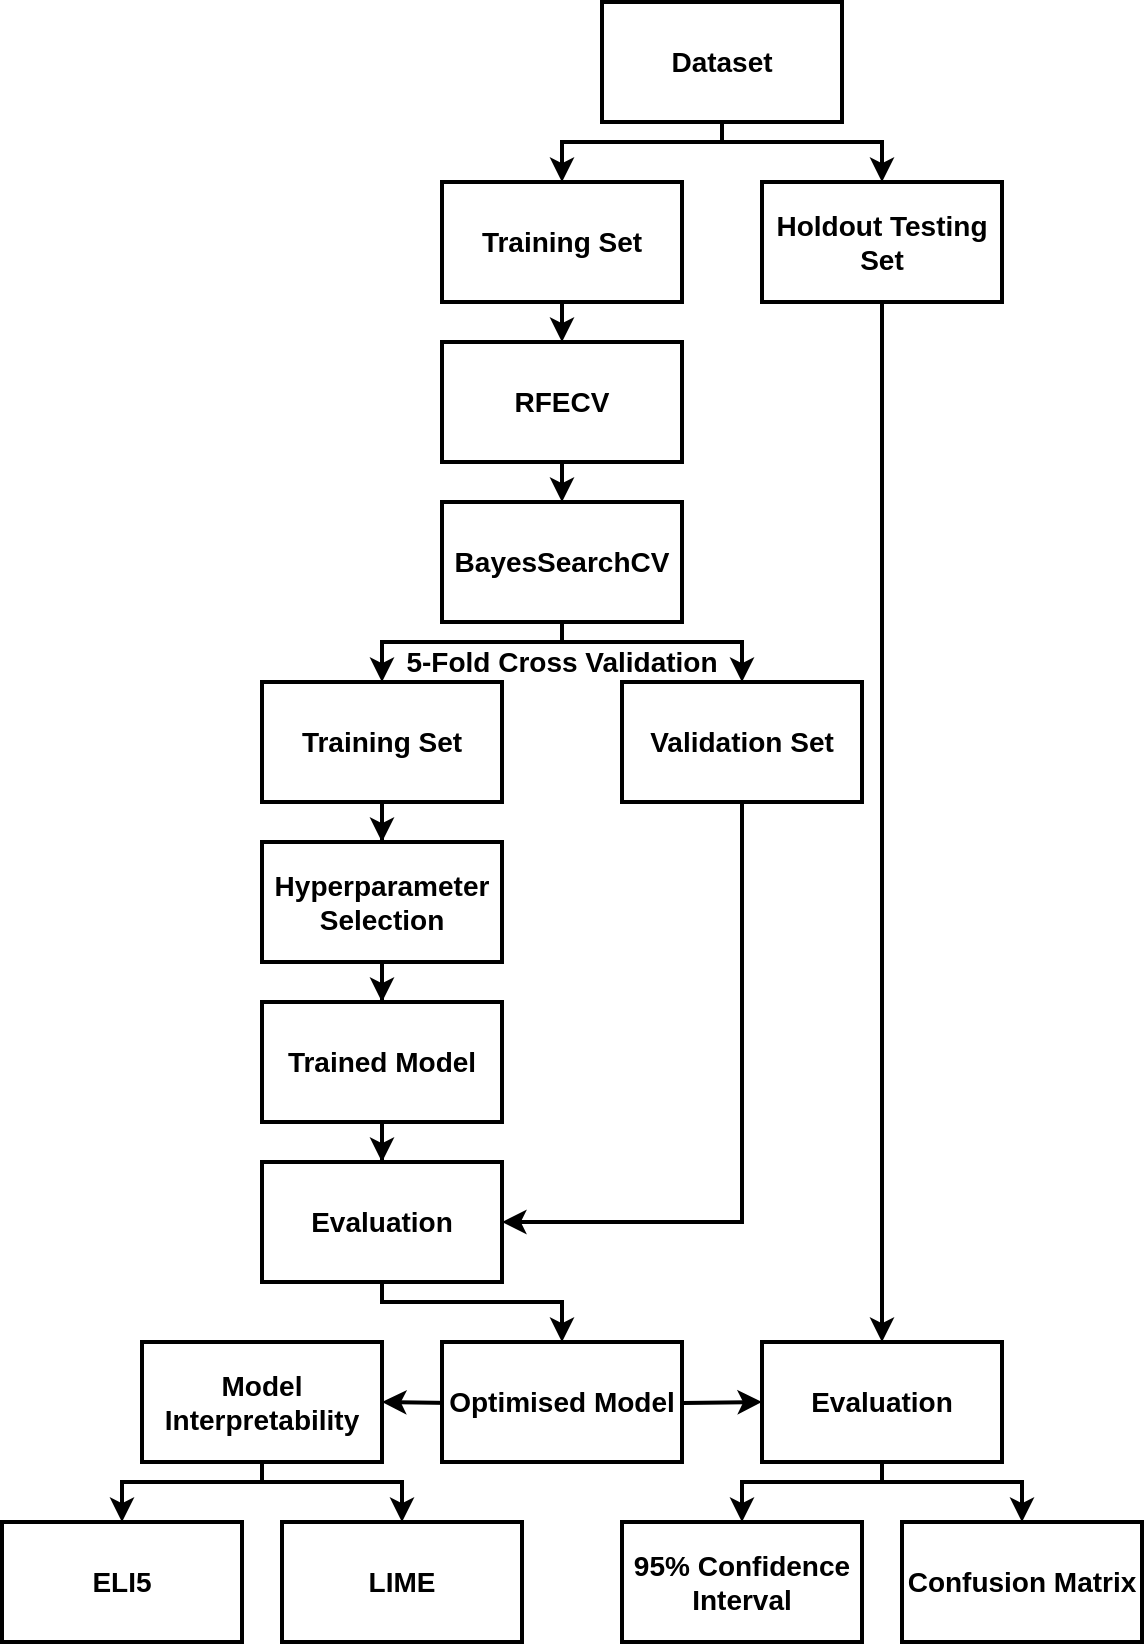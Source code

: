<mxfile version="21.0.10" type="device"><diagram name="Page-1" id="cayRD9LXp6k94BJoqj1g"><mxGraphModel dx="875" dy="451" grid="1" gridSize="10" guides="1" tooltips="1" connect="1" arrows="1" fold="1" page="1" pageScale="1" pageWidth="2339" pageHeight="3300" math="0" shadow="0"><root><mxCell id="0"/><mxCell id="1" parent="0"/><mxCell id="WuQyJKZNZ314GJ-WXAhn-21" value="&lt;font style=&quot;font-size: 14px;&quot;&gt;&lt;b&gt;5-Fold Cross Validation&lt;/b&gt;&lt;/font&gt;" style="rounded=0;whiteSpace=wrap;html=1;strokeWidth=2;strokeColor=none;" parent="1" vertex="1"><mxGeometry x="610" y="320" width="160" height="60" as="geometry"/></mxCell><mxCell id="2u00yzvwBzByDxByqRnZ-1" value="&lt;font style=&quot;font-size: 14px;&quot;&gt;&lt;b&gt;Training Set&lt;/b&gt;&lt;/font&gt;" style="rounded=0;whiteSpace=wrap;html=1;strokeWidth=2;" parent="1" vertex="1"><mxGeometry x="630" y="110" width="120" height="60" as="geometry"/></mxCell><mxCell id="WuQyJKZNZ314GJ-WXAhn-18" style="edgeStyle=orthogonalEdgeStyle;rounded=0;orthogonalLoop=1;jettySize=auto;html=1;exitX=0.5;exitY=1;exitDx=0;exitDy=0;entryX=0.5;entryY=0;entryDx=0;entryDy=0;strokeWidth=2;fontSize=14;endArrow=classic;endFill=1;elbow=vertical;" parent="1" source="WuQyJKZNZ314GJ-WXAhn-1" target="WuQyJKZNZ314GJ-WXAhn-4" edge="1"><mxGeometry relative="1" as="geometry"/></mxCell><mxCell id="WuQyJKZNZ314GJ-WXAhn-1" value="&lt;b&gt;RFECV&lt;br&gt;&lt;/b&gt;" style="rounded=0;whiteSpace=wrap;html=1;strokeWidth=2;fontSize=14;" parent="1" vertex="1"><mxGeometry x="630" y="190" width="120" height="60" as="geometry"/></mxCell><mxCell id="WuQyJKZNZ314GJ-WXAhn-24" value="" style="edgeStyle=orthogonalEdgeStyle;rounded=0;orthogonalLoop=1;jettySize=auto;html=1;strokeWidth=2;fontSize=14;startArrow=none;startFill=0;endArrow=classic;endFill=1;elbow=vertical;" parent="1" source="WuQyJKZNZ314GJ-WXAhn-2" target="WuQyJKZNZ314GJ-WXAhn-10" edge="1"><mxGeometry relative="1" as="geometry"/></mxCell><mxCell id="WuQyJKZNZ314GJ-WXAhn-2" value="&lt;font style=&quot;font-size: 14px;&quot;&gt;&lt;b&gt;Training Set&lt;/b&gt;&lt;/font&gt;" style="rounded=0;whiteSpace=wrap;html=1;strokeWidth=2;" parent="1" vertex="1"><mxGeometry x="540" y="360" width="120" height="60" as="geometry"/></mxCell><mxCell id="Egz4LwxEpJrK9Jd5Ynkw-15" style="edgeStyle=orthogonalEdgeStyle;rounded=0;orthogonalLoop=1;jettySize=auto;html=1;entryX=0.5;entryY=0;entryDx=0;entryDy=0;strokeWidth=2;" parent="1" source="WuQyJKZNZ314GJ-WXAhn-3" target="WuQyJKZNZ314GJ-WXAhn-28" edge="1"><mxGeometry relative="1" as="geometry"/></mxCell><mxCell id="WuQyJKZNZ314GJ-WXAhn-3" value="&lt;span style=&quot;font-size: 14px;&quot;&gt;&lt;b&gt;Holdout Testing Set&lt;/b&gt;&lt;/span&gt;" style="rounded=0;whiteSpace=wrap;html=1;strokeWidth=2;" parent="1" vertex="1"><mxGeometry x="790" y="110" width="120" height="60" as="geometry"/></mxCell><mxCell id="WuQyJKZNZ314GJ-WXAhn-4" value="&lt;font style=&quot;font-size: 14px;&quot;&gt;&lt;b&gt;BayesSearchCV&lt;/b&gt;&lt;/font&gt;" style="rounded=0;whiteSpace=wrap;html=1;strokeWidth=2;" parent="1" vertex="1"><mxGeometry x="630" y="270" width="120" height="60" as="geometry"/></mxCell><mxCell id="WuQyJKZNZ314GJ-WXAhn-8" value="&lt;font style=&quot;font-size: 14px;&quot;&gt;&lt;b&gt;95% Confidence Interval&lt;/b&gt;&lt;/font&gt;" style="rounded=0;whiteSpace=wrap;html=1;strokeWidth=2;" parent="1" vertex="1"><mxGeometry x="720" y="780" width="120" height="60" as="geometry"/></mxCell><mxCell id="WuQyJKZNZ314GJ-WXAhn-30" style="edgeStyle=orthogonalEdgeStyle;rounded=0;orthogonalLoop=1;jettySize=auto;html=1;entryX=0;entryY=0.5;entryDx=0;entryDy=0;strokeWidth=2;fontSize=14;startArrow=none;startFill=0;endArrow=classic;endFill=1;elbow=vertical;" parent="1" target="WuQyJKZNZ314GJ-WXAhn-28" edge="1"><mxGeometry relative="1" as="geometry"><mxPoint x="710" y="720" as="sourcePoint"/></mxGeometry></mxCell><mxCell id="WuQyJKZNZ314GJ-WXAhn-44" style="edgeStyle=orthogonalEdgeStyle;rounded=0;orthogonalLoop=1;jettySize=auto;html=1;entryX=1;entryY=0.5;entryDx=0;entryDy=0;strokeWidth=2;fontSize=14;startArrow=none;startFill=0;endArrow=classic;endFill=1;elbow=vertical;exitX=0;exitY=0.5;exitDx=0;exitDy=0;" parent="1" target="WuQyJKZNZ314GJ-WXAhn-35" edge="1"><mxGeometry relative="1" as="geometry"><mxPoint x="670" y="720" as="sourcePoint"/></mxGeometry></mxCell><mxCell id="WuQyJKZNZ314GJ-WXAhn-9" value="&lt;font style=&quot;font-size: 14px;&quot;&gt;&lt;b&gt;Optimised Model&lt;/b&gt;&lt;/font&gt;" style="rounded=0;whiteSpace=wrap;html=1;strokeWidth=2;" parent="1" vertex="1"><mxGeometry x="630" y="690" width="120" height="60" as="geometry"/></mxCell><mxCell id="WuQyJKZNZ314GJ-WXAhn-25" style="edgeStyle=orthogonalEdgeStyle;rounded=0;orthogonalLoop=1;jettySize=auto;html=1;entryX=0.5;entryY=0;entryDx=0;entryDy=0;strokeWidth=2;fontSize=14;startArrow=none;startFill=0;endArrow=classic;endFill=1;elbow=vertical;" parent="1" source="WuQyJKZNZ314GJ-WXAhn-10" target="WuQyJKZNZ314GJ-WXAhn-14" edge="1"><mxGeometry relative="1" as="geometry"/></mxCell><mxCell id="WuQyJKZNZ314GJ-WXAhn-10" value="&lt;font style=&quot;font-size: 14px;&quot;&gt;&lt;b&gt;Hyperparameter Selection&lt;/b&gt;&lt;/font&gt;" style="rounded=0;whiteSpace=wrap;html=1;strokeWidth=2;" parent="1" vertex="1"><mxGeometry x="540" y="440" width="120" height="60" as="geometry"/></mxCell><mxCell id="Egz4LwxEpJrK9Jd5Ynkw-14" style="edgeStyle=orthogonalEdgeStyle;rounded=0;orthogonalLoop=1;jettySize=auto;html=1;strokeWidth=2;" parent="1" source="WuQyJKZNZ314GJ-WXAhn-11" target="WuQyJKZNZ314GJ-WXAhn-9" edge="1"><mxGeometry relative="1" as="geometry"><Array as="points"><mxPoint x="600" y="670"/><mxPoint x="690" y="670"/></Array></mxGeometry></mxCell><mxCell id="WuQyJKZNZ314GJ-WXAhn-11" value="&lt;font style=&quot;font-size: 14px;&quot;&gt;&lt;b&gt;Evaluation&lt;/b&gt;&lt;/font&gt;" style="rounded=0;whiteSpace=wrap;html=1;strokeWidth=2;" parent="1" vertex="1"><mxGeometry x="540" y="600" width="120" height="60" as="geometry"/></mxCell><mxCell id="Egz4LwxEpJrK9Jd5Ynkw-13" style="edgeStyle=orthogonalEdgeStyle;rounded=0;orthogonalLoop=1;jettySize=auto;html=1;entryX=0.5;entryY=0;entryDx=0;entryDy=0;strokeWidth=2;" parent="1" source="WuQyJKZNZ314GJ-WXAhn-12" target="WuQyJKZNZ314GJ-WXAhn-3" edge="1"><mxGeometry relative="1" as="geometry"><Array as="points"><mxPoint x="770" y="90"/><mxPoint x="850" y="90"/></Array></mxGeometry></mxCell><mxCell id="WuQyJKZNZ314GJ-WXAhn-12" value="&lt;font style=&quot;font-size: 14px;&quot;&gt;&lt;b&gt;Dataset&lt;/b&gt;&lt;/font&gt;" style="rounded=0;whiteSpace=wrap;html=1;strokeWidth=2;" parent="1" vertex="1"><mxGeometry x="710" y="20" width="120" height="60" as="geometry"/></mxCell><mxCell id="WuQyJKZNZ314GJ-WXAhn-13" value="&lt;span style=&quot;font-size: 14px;&quot;&gt;&lt;b&gt;Validation Set&lt;/b&gt;&lt;/span&gt;" style="rounded=0;whiteSpace=wrap;html=1;strokeWidth=2;" parent="1" vertex="1"><mxGeometry x="720" y="360" width="120" height="60" as="geometry"/></mxCell><mxCell id="WuQyJKZNZ314GJ-WXAhn-26" style="edgeStyle=orthogonalEdgeStyle;rounded=0;orthogonalLoop=1;jettySize=auto;html=1;entryX=0.5;entryY=0;entryDx=0;entryDy=0;strokeWidth=2;fontSize=14;startArrow=none;startFill=0;endArrow=classic;endFill=1;elbow=vertical;" parent="1" source="WuQyJKZNZ314GJ-WXAhn-14" target="WuQyJKZNZ314GJ-WXAhn-11" edge="1"><mxGeometry relative="1" as="geometry"/></mxCell><mxCell id="WuQyJKZNZ314GJ-WXAhn-14" value="&lt;span style=&quot;font-size: 14px;&quot;&gt;&lt;b&gt;Trained Model&lt;/b&gt;&lt;/span&gt;" style="rounded=0;whiteSpace=wrap;html=1;strokeWidth=2;" parent="1" vertex="1"><mxGeometry x="540" y="520" width="120" height="60" as="geometry"/></mxCell><mxCell id="WuQyJKZNZ314GJ-WXAhn-15" value="" style="endArrow=classic;html=1;rounded=0;fontSize=14;strokeWidth=2;exitX=0.5;exitY=1;exitDx=0;exitDy=0;edgeStyle=elbowEdgeStyle;entryX=0.5;entryY=0;entryDx=0;entryDy=0;elbow=vertical;endFill=1;" parent="1" source="WuQyJKZNZ314GJ-WXAhn-12" target="2u00yzvwBzByDxByqRnZ-1" edge="1"><mxGeometry width="50" height="50" relative="1" as="geometry"><mxPoint x="790" y="80.0" as="sourcePoint"/><mxPoint x="850" y="120" as="targetPoint"/><Array as="points"><mxPoint x="730" y="90"/></Array></mxGeometry></mxCell><mxCell id="WuQyJKZNZ314GJ-WXAhn-17" value="" style="endArrow=classic;html=1;rounded=0;strokeWidth=2;fontSize=14;elbow=vertical;exitX=0.5;exitY=1;exitDx=0;exitDy=0;entryX=0.5;entryY=0;entryDx=0;entryDy=0;" parent="1" source="2u00yzvwBzByDxByqRnZ-1" target="WuQyJKZNZ314GJ-WXAhn-1" edge="1"><mxGeometry width="50" height="50" relative="1" as="geometry"><mxPoint x="710" y="210" as="sourcePoint"/><mxPoint x="760" y="160" as="targetPoint"/></mxGeometry></mxCell><mxCell id="WuQyJKZNZ314GJ-WXAhn-19" value="" style="endArrow=classic;html=1;rounded=0;strokeWidth=2;fontSize=14;elbow=vertical;edgeStyle=orthogonalEdgeStyle;entryX=0.5;entryY=0;entryDx=0;entryDy=0;endFill=1;" parent="1" target="WuQyJKZNZ314GJ-WXAhn-2" edge="1"><mxGeometry width="50" height="50" relative="1" as="geometry"><mxPoint x="690" y="330" as="sourcePoint"/><mxPoint x="690" y="380" as="targetPoint"/><Array as="points"><mxPoint x="690" y="340"/><mxPoint x="600" y="340"/></Array></mxGeometry></mxCell><mxCell id="WuQyJKZNZ314GJ-WXAhn-20" value="" style="endArrow=classic;html=1;rounded=0;strokeWidth=2;fontSize=14;elbow=vertical;edgeStyle=orthogonalEdgeStyle;entryX=0.5;entryY=0;entryDx=0;entryDy=0;endFill=1;" parent="1" target="WuQyJKZNZ314GJ-WXAhn-13" edge="1"><mxGeometry width="50" height="50" relative="1" as="geometry"><mxPoint x="690" y="330" as="sourcePoint"/><mxPoint x="690" y="360" as="targetPoint"/><Array as="points"><mxPoint x="690" y="340"/><mxPoint x="780" y="340"/></Array></mxGeometry></mxCell><mxCell id="WuQyJKZNZ314GJ-WXAhn-27" value="" style="endArrow=none;html=1;rounded=0;strokeWidth=2;fontSize=14;elbow=vertical;entryX=0.5;entryY=1;entryDx=0;entryDy=0;edgeStyle=orthogonalEdgeStyle;exitX=1;exitY=0.5;exitDx=0;exitDy=0;endFill=0;startArrow=classic;startFill=1;" parent="1" source="WuQyJKZNZ314GJ-WXAhn-11" target="WuQyJKZNZ314GJ-WXAhn-13" edge="1"><mxGeometry width="50" height="50" relative="1" as="geometry"><mxPoint x="810" y="750" as="sourcePoint"/><mxPoint x="760" y="550" as="targetPoint"/></mxGeometry></mxCell><mxCell id="WuQyJKZNZ314GJ-WXAhn-28" value="&lt;font style=&quot;font-size: 14px;&quot;&gt;&lt;b&gt;Evaluation&lt;/b&gt;&lt;/font&gt;" style="rounded=0;whiteSpace=wrap;html=1;strokeWidth=2;" parent="1" vertex="1"><mxGeometry x="790" y="690" width="120" height="60" as="geometry"/></mxCell><mxCell id="WuQyJKZNZ314GJ-WXAhn-33" value="&lt;font style=&quot;font-size: 14px;&quot;&gt;&lt;b&gt;Confusion Matrix&lt;/b&gt;&lt;/font&gt;" style="rounded=0;whiteSpace=wrap;html=1;strokeWidth=2;" parent="1" vertex="1"><mxGeometry x="860" y="780" width="120" height="60" as="geometry"/></mxCell><mxCell id="WuQyJKZNZ314GJ-WXAhn-35" value="&lt;font style=&quot;font-size: 14px;&quot;&gt;&lt;b&gt;Model Interpretability&lt;/b&gt;&lt;/font&gt;" style="rounded=0;whiteSpace=wrap;html=1;strokeWidth=2;" parent="1" vertex="1"><mxGeometry x="480" y="690" width="120" height="60" as="geometry"/></mxCell><mxCell id="WuQyJKZNZ314GJ-WXAhn-36" value="&lt;font style=&quot;font-size: 14px;&quot;&gt;&lt;b&gt;ELI5&lt;/b&gt;&lt;/font&gt;" style="rounded=0;whiteSpace=wrap;html=1;strokeWidth=2;" parent="1" vertex="1"><mxGeometry x="410" y="780" width="120" height="60" as="geometry"/></mxCell><mxCell id="WuQyJKZNZ314GJ-WXAhn-37" value="&lt;font style=&quot;font-size: 14px;&quot;&gt;&lt;b&gt;LIME&lt;/b&gt;&lt;/font&gt;" style="rounded=0;whiteSpace=wrap;html=1;strokeWidth=2;" parent="1" vertex="1"><mxGeometry x="550" y="780" width="120" height="60" as="geometry"/></mxCell><mxCell id="WuQyJKZNZ314GJ-WXAhn-38" value="" style="endArrow=classic;html=1;rounded=0;strokeWidth=2;fontSize=14;elbow=vertical;exitX=0.5;exitY=1;exitDx=0;exitDy=0;edgeStyle=orthogonalEdgeStyle;entryX=0.5;entryY=0;entryDx=0;entryDy=0;endFill=1;" parent="1" source="WuQyJKZNZ314GJ-WXAhn-28" target="WuQyJKZNZ314GJ-WXAhn-8" edge="1"><mxGeometry width="50" height="50" relative="1" as="geometry"><mxPoint x="750" y="720" as="sourcePoint"/><mxPoint x="850" y="780" as="targetPoint"/><Array as="points"><mxPoint x="850" y="760"/><mxPoint x="780" y="760"/></Array></mxGeometry></mxCell><mxCell id="WuQyJKZNZ314GJ-WXAhn-42" value="" style="endArrow=none;html=1;rounded=0;strokeWidth=2;fontSize=14;elbow=vertical;entryX=0.5;entryY=1;entryDx=0;entryDy=0;edgeStyle=orthogonalEdgeStyle;exitX=0.5;exitY=0;exitDx=0;exitDy=0;endFill=0;startArrow=classic;startFill=1;" parent="1" source="WuQyJKZNZ314GJ-WXAhn-36" target="WuQyJKZNZ314GJ-WXAhn-35" edge="1"><mxGeometry width="50" height="50" relative="1" as="geometry"><mxPoint x="440" y="810" as="sourcePoint"/><mxPoint x="510" y="760" as="targetPoint"/><Array as="points"><mxPoint x="470" y="760"/><mxPoint x="540" y="760"/></Array></mxGeometry></mxCell><mxCell id="WuQyJKZNZ314GJ-WXAhn-43" value="" style="endArrow=none;html=1;rounded=0;strokeWidth=2;fontSize=14;elbow=vertical;edgeStyle=orthogonalEdgeStyle;exitX=0.5;exitY=0;exitDx=0;exitDy=0;endFill=0;startArrow=classic;startFill=1;entryX=0.5;entryY=1;entryDx=0;entryDy=0;" parent="1" source="WuQyJKZNZ314GJ-WXAhn-37" target="WuQyJKZNZ314GJ-WXAhn-35" edge="1"><mxGeometry width="50" height="50" relative="1" as="geometry"><mxPoint x="520" y="790" as="sourcePoint"/><mxPoint x="520" y="750" as="targetPoint"/><Array as="points"><mxPoint x="610" y="760"/><mxPoint x="540" y="760"/></Array></mxGeometry></mxCell><mxCell id="Egz4LwxEpJrK9Jd5Ynkw-2" value="" style="endArrow=classic;html=1;rounded=0;strokeWidth=2;fontSize=14;elbow=vertical;edgeStyle=orthogonalEdgeStyle;entryX=0.5;entryY=0;entryDx=0;entryDy=0;endFill=1;" parent="1" target="WuQyJKZNZ314GJ-WXAhn-33" edge="1"><mxGeometry width="50" height="50" relative="1" as="geometry"><mxPoint x="850" y="750" as="sourcePoint"/><mxPoint x="780" y="820" as="targetPoint"/><Array as="points"><mxPoint x="850" y="760"/><mxPoint x="920" y="760"/></Array></mxGeometry></mxCell></root></mxGraphModel></diagram></mxfile>